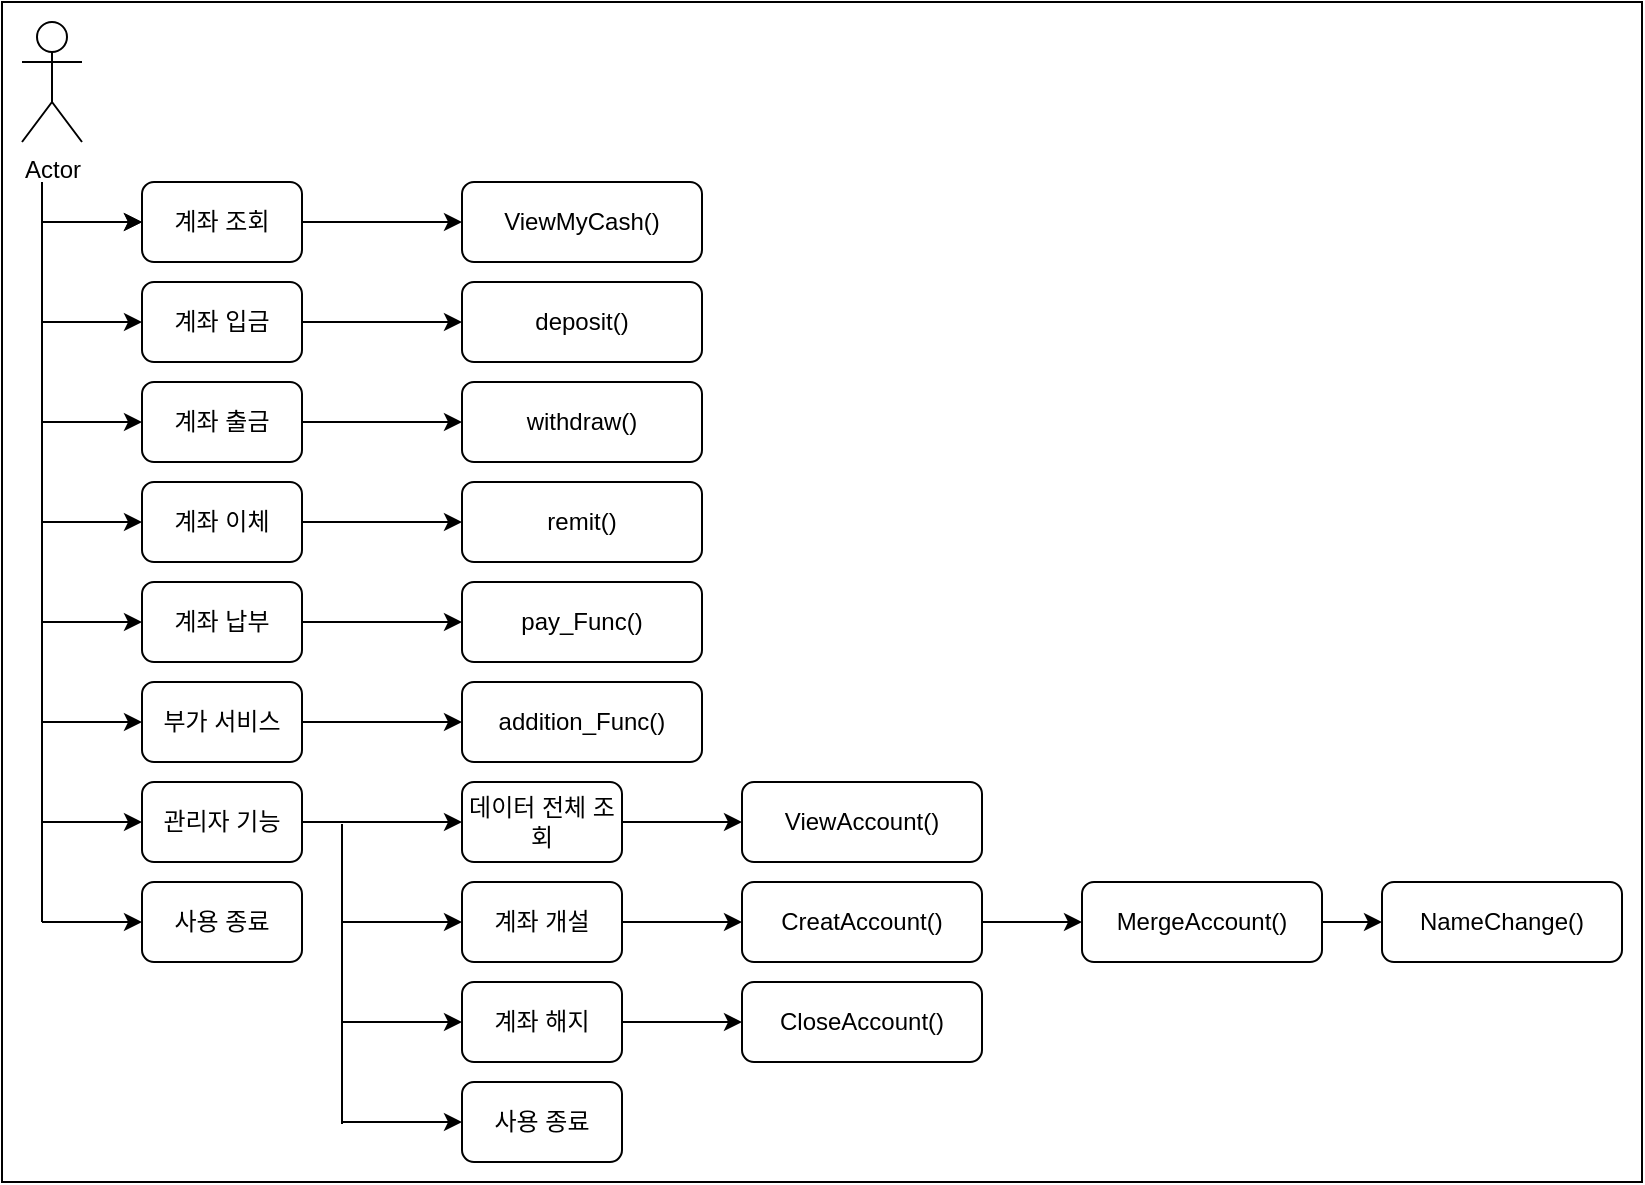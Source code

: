 <mxfile version="21.0.6" type="device"><diagram name="페이지-1" id="-BUohkYoYndCK6aXVlYz"><mxGraphModel dx="1434" dy="796" grid="1" gridSize="10" guides="1" tooltips="1" connect="1" arrows="1" fold="1" page="1" pageScale="1" pageWidth="827" pageHeight="1169" math="0" shadow="0"><root><mxCell id="0"/><mxCell id="1" parent="0"/><mxCell id="I7Pkig1iLqztcl-nxEou-55" value="" style="rounded=0;whiteSpace=wrap;html=1;" vertex="1" parent="1"><mxGeometry y="30" width="820" height="590" as="geometry"/></mxCell><mxCell id="I7Pkig1iLqztcl-nxEou-38" style="edgeStyle=orthogonalEdgeStyle;rounded=0;orthogonalLoop=1;jettySize=auto;html=1;endArrow=none;endFill=0;" edge="1" parent="1"><mxGeometry relative="1" as="geometry"><mxPoint x="20" y="490" as="targetPoint"/><mxPoint x="20" y="120" as="sourcePoint"/></mxGeometry></mxCell><mxCell id="I7Pkig1iLqztcl-nxEou-1" value="Actor" style="shape=umlActor;verticalLabelPosition=bottom;verticalAlign=top;html=1;outlineConnect=0;" vertex="1" parent="1"><mxGeometry x="10" y="40" width="30" height="60" as="geometry"/></mxCell><mxCell id="I7Pkig1iLqztcl-nxEou-24" style="edgeStyle=orthogonalEdgeStyle;rounded=0;orthogonalLoop=1;jettySize=auto;html=1;" edge="1" parent="1" source="I7Pkig1iLqztcl-nxEou-2" target="I7Pkig1iLqztcl-nxEou-15"><mxGeometry relative="1" as="geometry"/></mxCell><mxCell id="I7Pkig1iLqztcl-nxEou-2" value="계좌 조회" style="rounded=1;whiteSpace=wrap;html=1;" vertex="1" parent="1"><mxGeometry x="70" y="120" width="80" height="40" as="geometry"/></mxCell><mxCell id="I7Pkig1iLqztcl-nxEou-25" style="edgeStyle=orthogonalEdgeStyle;rounded=0;orthogonalLoop=1;jettySize=auto;html=1;" edge="1" parent="1" source="I7Pkig1iLqztcl-nxEou-3" target="I7Pkig1iLqztcl-nxEou-16"><mxGeometry relative="1" as="geometry"/></mxCell><mxCell id="I7Pkig1iLqztcl-nxEou-3" value="계좌 입금" style="rounded=1;whiteSpace=wrap;html=1;" vertex="1" parent="1"><mxGeometry x="70" y="170" width="80" height="40" as="geometry"/></mxCell><mxCell id="I7Pkig1iLqztcl-nxEou-26" style="edgeStyle=orthogonalEdgeStyle;rounded=0;orthogonalLoop=1;jettySize=auto;html=1;" edge="1" parent="1" source="I7Pkig1iLqztcl-nxEou-4" target="I7Pkig1iLqztcl-nxEou-17"><mxGeometry relative="1" as="geometry"/></mxCell><mxCell id="I7Pkig1iLqztcl-nxEou-4" value="계좌 출금" style="rounded=1;whiteSpace=wrap;html=1;" vertex="1" parent="1"><mxGeometry x="70" y="220" width="80" height="40" as="geometry"/></mxCell><mxCell id="I7Pkig1iLqztcl-nxEou-27" style="edgeStyle=orthogonalEdgeStyle;rounded=0;orthogonalLoop=1;jettySize=auto;html=1;" edge="1" parent="1" source="I7Pkig1iLqztcl-nxEou-5" target="I7Pkig1iLqztcl-nxEou-18"><mxGeometry relative="1" as="geometry"/></mxCell><mxCell id="I7Pkig1iLqztcl-nxEou-5" value="계좌 이체" style="rounded=1;whiteSpace=wrap;html=1;" vertex="1" parent="1"><mxGeometry x="70" y="270" width="80" height="40" as="geometry"/></mxCell><mxCell id="I7Pkig1iLqztcl-nxEou-28" style="edgeStyle=orthogonalEdgeStyle;rounded=0;orthogonalLoop=1;jettySize=auto;html=1;" edge="1" parent="1" source="I7Pkig1iLqztcl-nxEou-6" target="I7Pkig1iLqztcl-nxEou-19"><mxGeometry relative="1" as="geometry"/></mxCell><mxCell id="I7Pkig1iLqztcl-nxEou-6" value="계좌 납부" style="rounded=1;whiteSpace=wrap;html=1;" vertex="1" parent="1"><mxGeometry x="70" y="320" width="80" height="40" as="geometry"/></mxCell><mxCell id="I7Pkig1iLqztcl-nxEou-29" style="edgeStyle=orthogonalEdgeStyle;rounded=0;orthogonalLoop=1;jettySize=auto;html=1;entryX=0;entryY=0.5;entryDx=0;entryDy=0;" edge="1" parent="1" source="I7Pkig1iLqztcl-nxEou-7" target="I7Pkig1iLqztcl-nxEou-20"><mxGeometry relative="1" as="geometry"/></mxCell><mxCell id="I7Pkig1iLqztcl-nxEou-7" value="부가 서비스" style="rounded=1;whiteSpace=wrap;html=1;" vertex="1" parent="1"><mxGeometry x="70" y="370" width="80" height="40" as="geometry"/></mxCell><mxCell id="I7Pkig1iLqztcl-nxEou-8" value="사용 종료" style="rounded=1;whiteSpace=wrap;html=1;" vertex="1" parent="1"><mxGeometry x="70" y="470" width="80" height="40" as="geometry"/></mxCell><mxCell id="I7Pkig1iLqztcl-nxEou-30" style="edgeStyle=orthogonalEdgeStyle;rounded=0;orthogonalLoop=1;jettySize=auto;html=1;" edge="1" parent="1" source="I7Pkig1iLqztcl-nxEou-9" target="I7Pkig1iLqztcl-nxEou-10"><mxGeometry relative="1" as="geometry"><Array as="points"><mxPoint x="240" y="440"/><mxPoint x="240" y="440"/></Array></mxGeometry></mxCell><mxCell id="I7Pkig1iLqztcl-nxEou-9" value="관리자 기능" style="rounded=1;whiteSpace=wrap;html=1;" vertex="1" parent="1"><mxGeometry x="70" y="420" width="80" height="40" as="geometry"/></mxCell><mxCell id="I7Pkig1iLqztcl-nxEou-31" style="edgeStyle=orthogonalEdgeStyle;rounded=0;orthogonalLoop=1;jettySize=auto;html=1;entryX=0;entryY=0.5;entryDx=0;entryDy=0;" edge="1" parent="1" source="I7Pkig1iLqztcl-nxEou-10" target="I7Pkig1iLqztcl-nxEou-21"><mxGeometry relative="1" as="geometry"/></mxCell><mxCell id="I7Pkig1iLqztcl-nxEou-10" value="데이터 전체 조회" style="rounded=1;whiteSpace=wrap;html=1;" vertex="1" parent="1"><mxGeometry x="230" y="420" width="80" height="40" as="geometry"/></mxCell><mxCell id="I7Pkig1iLqztcl-nxEou-32" style="edgeStyle=orthogonalEdgeStyle;rounded=0;orthogonalLoop=1;jettySize=auto;html=1;entryX=0;entryY=0.5;entryDx=0;entryDy=0;" edge="1" parent="1" source="I7Pkig1iLqztcl-nxEou-11" target="I7Pkig1iLqztcl-nxEou-22"><mxGeometry relative="1" as="geometry"/></mxCell><mxCell id="I7Pkig1iLqztcl-nxEou-11" value="계좌 개설" style="rounded=1;whiteSpace=wrap;html=1;" vertex="1" parent="1"><mxGeometry x="230" y="470" width="80" height="40" as="geometry"/></mxCell><mxCell id="I7Pkig1iLqztcl-nxEou-33" style="edgeStyle=orthogonalEdgeStyle;rounded=0;orthogonalLoop=1;jettySize=auto;html=1;entryX=0;entryY=0.5;entryDx=0;entryDy=0;" edge="1" parent="1" source="I7Pkig1iLqztcl-nxEou-12" target="I7Pkig1iLqztcl-nxEou-23"><mxGeometry relative="1" as="geometry"/></mxCell><mxCell id="I7Pkig1iLqztcl-nxEou-12" value="계좌 해지" style="rounded=1;whiteSpace=wrap;html=1;" vertex="1" parent="1"><mxGeometry x="230" y="520" width="80" height="40" as="geometry"/></mxCell><mxCell id="I7Pkig1iLqztcl-nxEou-13" value="사용 종료" style="rounded=1;whiteSpace=wrap;html=1;" vertex="1" parent="1"><mxGeometry x="230" y="570" width="80" height="40" as="geometry"/></mxCell><mxCell id="I7Pkig1iLqztcl-nxEou-15" value="ViewMyCash()" style="rounded=1;whiteSpace=wrap;html=1;" vertex="1" parent="1"><mxGeometry x="230" y="120" width="120" height="40" as="geometry"/></mxCell><mxCell id="I7Pkig1iLqztcl-nxEou-16" value="deposit()" style="rounded=1;whiteSpace=wrap;html=1;" vertex="1" parent="1"><mxGeometry x="230" y="170" width="120" height="40" as="geometry"/></mxCell><mxCell id="I7Pkig1iLqztcl-nxEou-17" value="withdraw()" style="rounded=1;whiteSpace=wrap;html=1;" vertex="1" parent="1"><mxGeometry x="230" y="220" width="120" height="40" as="geometry"/></mxCell><mxCell id="I7Pkig1iLqztcl-nxEou-18" value="remit()" style="rounded=1;whiteSpace=wrap;html=1;" vertex="1" parent="1"><mxGeometry x="230" y="270" width="120" height="40" as="geometry"/></mxCell><mxCell id="I7Pkig1iLqztcl-nxEou-19" value="pay_Func()" style="rounded=1;whiteSpace=wrap;html=1;" vertex="1" parent="1"><mxGeometry x="230" y="320" width="120" height="40" as="geometry"/></mxCell><mxCell id="I7Pkig1iLqztcl-nxEou-20" value="addition_Func()" style="rounded=1;whiteSpace=wrap;html=1;" vertex="1" parent="1"><mxGeometry x="230" y="370" width="120" height="40" as="geometry"/></mxCell><mxCell id="I7Pkig1iLqztcl-nxEou-21" value="ViewAccount()" style="rounded=1;whiteSpace=wrap;html=1;" vertex="1" parent="1"><mxGeometry x="370" y="420" width="120" height="40" as="geometry"/></mxCell><mxCell id="I7Pkig1iLqztcl-nxEou-36" style="edgeStyle=orthogonalEdgeStyle;rounded=0;orthogonalLoop=1;jettySize=auto;html=1;entryX=0;entryY=0.5;entryDx=0;entryDy=0;" edge="1" parent="1" source="I7Pkig1iLqztcl-nxEou-22" target="I7Pkig1iLqztcl-nxEou-34"><mxGeometry relative="1" as="geometry"/></mxCell><mxCell id="I7Pkig1iLqztcl-nxEou-22" value="CreatAccount()" style="rounded=1;whiteSpace=wrap;html=1;" vertex="1" parent="1"><mxGeometry x="370" y="470" width="120" height="40" as="geometry"/></mxCell><mxCell id="I7Pkig1iLqztcl-nxEou-23" value="CloseAccount()" style="rounded=1;whiteSpace=wrap;html=1;" vertex="1" parent="1"><mxGeometry x="370" y="520" width="120" height="40" as="geometry"/></mxCell><mxCell id="I7Pkig1iLqztcl-nxEou-37" style="edgeStyle=orthogonalEdgeStyle;rounded=0;orthogonalLoop=1;jettySize=auto;html=1;entryX=0;entryY=0.5;entryDx=0;entryDy=0;" edge="1" parent="1" source="I7Pkig1iLqztcl-nxEou-34" target="I7Pkig1iLqztcl-nxEou-35"><mxGeometry relative="1" as="geometry"/></mxCell><mxCell id="I7Pkig1iLqztcl-nxEou-34" value="MergeAccount()" style="rounded=1;whiteSpace=wrap;html=1;" vertex="1" parent="1"><mxGeometry x="540" y="470" width="120" height="40" as="geometry"/></mxCell><mxCell id="I7Pkig1iLqztcl-nxEou-35" value="NameChange()" style="rounded=1;whiteSpace=wrap;html=1;" vertex="1" parent="1"><mxGeometry x="690" y="470" width="120" height="40" as="geometry"/></mxCell><mxCell id="I7Pkig1iLqztcl-nxEou-41" value="" style="endArrow=classic;html=1;rounded=0;" edge="1" parent="1" target="I7Pkig1iLqztcl-nxEou-2"><mxGeometry width="50" height="50" relative="1" as="geometry"><mxPoint x="50" y="140" as="sourcePoint"/><mxPoint x="350" y="380" as="targetPoint"/></mxGeometry></mxCell><mxCell id="I7Pkig1iLqztcl-nxEou-42" value="" style="endArrow=classic;html=1;rounded=0;" edge="1" parent="1" target="I7Pkig1iLqztcl-nxEou-2"><mxGeometry width="50" height="50" relative="1" as="geometry"><mxPoint x="20" y="140" as="sourcePoint"/><mxPoint x="90" y="140" as="targetPoint"/><Array as="points"><mxPoint x="70" y="140"/></Array></mxGeometry></mxCell><mxCell id="I7Pkig1iLqztcl-nxEou-44" value="" style="endArrow=classic;html=1;rounded=0;" edge="1" parent="1" target="I7Pkig1iLqztcl-nxEou-3"><mxGeometry width="50" height="50" relative="1" as="geometry"><mxPoint x="20" y="190" as="sourcePoint"/><mxPoint x="350" y="350" as="targetPoint"/></mxGeometry></mxCell><mxCell id="I7Pkig1iLqztcl-nxEou-45" value="" style="endArrow=classic;html=1;rounded=0;" edge="1" parent="1" target="I7Pkig1iLqztcl-nxEou-4"><mxGeometry width="50" height="50" relative="1" as="geometry"><mxPoint x="20" y="240" as="sourcePoint"/><mxPoint x="350" y="420" as="targetPoint"/></mxGeometry></mxCell><mxCell id="I7Pkig1iLqztcl-nxEou-46" value="" style="endArrow=classic;html=1;rounded=0;" edge="1" parent="1" target="I7Pkig1iLqztcl-nxEou-5"><mxGeometry width="50" height="50" relative="1" as="geometry"><mxPoint x="20" y="290" as="sourcePoint"/><mxPoint x="350" y="390" as="targetPoint"/></mxGeometry></mxCell><mxCell id="I7Pkig1iLqztcl-nxEou-47" value="" style="endArrow=classic;html=1;rounded=0;" edge="1" parent="1" target="I7Pkig1iLqztcl-nxEou-6"><mxGeometry width="50" height="50" relative="1" as="geometry"><mxPoint x="20" y="340" as="sourcePoint"/><mxPoint x="350" y="360" as="targetPoint"/></mxGeometry></mxCell><mxCell id="I7Pkig1iLqztcl-nxEou-48" value="" style="endArrow=classic;html=1;rounded=0;" edge="1" parent="1" target="I7Pkig1iLqztcl-nxEou-7"><mxGeometry width="50" height="50" relative="1" as="geometry"><mxPoint x="20" y="390" as="sourcePoint"/><mxPoint x="350" y="430" as="targetPoint"/></mxGeometry></mxCell><mxCell id="I7Pkig1iLqztcl-nxEou-49" value="" style="endArrow=classic;html=1;rounded=0;" edge="1" parent="1" target="I7Pkig1iLqztcl-nxEou-9"><mxGeometry width="50" height="50" relative="1" as="geometry"><mxPoint x="20" y="440" as="sourcePoint"/><mxPoint x="350" y="400" as="targetPoint"/></mxGeometry></mxCell><mxCell id="I7Pkig1iLqztcl-nxEou-50" value="" style="endArrow=classic;html=1;rounded=0;" edge="1" parent="1" target="I7Pkig1iLqztcl-nxEou-8"><mxGeometry width="50" height="50" relative="1" as="geometry"><mxPoint x="20" y="490" as="sourcePoint"/><mxPoint x="380" y="360" as="targetPoint"/></mxGeometry></mxCell><mxCell id="I7Pkig1iLqztcl-nxEou-51" value="" style="endArrow=none;html=1;rounded=0;" edge="1" parent="1"><mxGeometry width="50" height="50" relative="1" as="geometry"><mxPoint x="170" y="591" as="sourcePoint"/><mxPoint x="170" y="441" as="targetPoint"/></mxGeometry></mxCell><mxCell id="I7Pkig1iLqztcl-nxEou-52" value="" style="endArrow=classic;html=1;rounded=0;" edge="1" parent="1" target="I7Pkig1iLqztcl-nxEou-11"><mxGeometry width="50" height="50" relative="1" as="geometry"><mxPoint x="170" y="490" as="sourcePoint"/><mxPoint x="350" y="370" as="targetPoint"/></mxGeometry></mxCell><mxCell id="I7Pkig1iLqztcl-nxEou-53" value="" style="endArrow=classic;html=1;rounded=0;" edge="1" parent="1" target="I7Pkig1iLqztcl-nxEou-12"><mxGeometry width="50" height="50" relative="1" as="geometry"><mxPoint x="170" y="540" as="sourcePoint"/><mxPoint x="350" y="340" as="targetPoint"/></mxGeometry></mxCell><mxCell id="I7Pkig1iLqztcl-nxEou-54" value="" style="endArrow=classic;html=1;rounded=0;" edge="1" parent="1" target="I7Pkig1iLqztcl-nxEou-13"><mxGeometry width="50" height="50" relative="1" as="geometry"><mxPoint x="170" y="590" as="sourcePoint"/><mxPoint x="350" y="310" as="targetPoint"/></mxGeometry></mxCell></root></mxGraphModel></diagram></mxfile>
